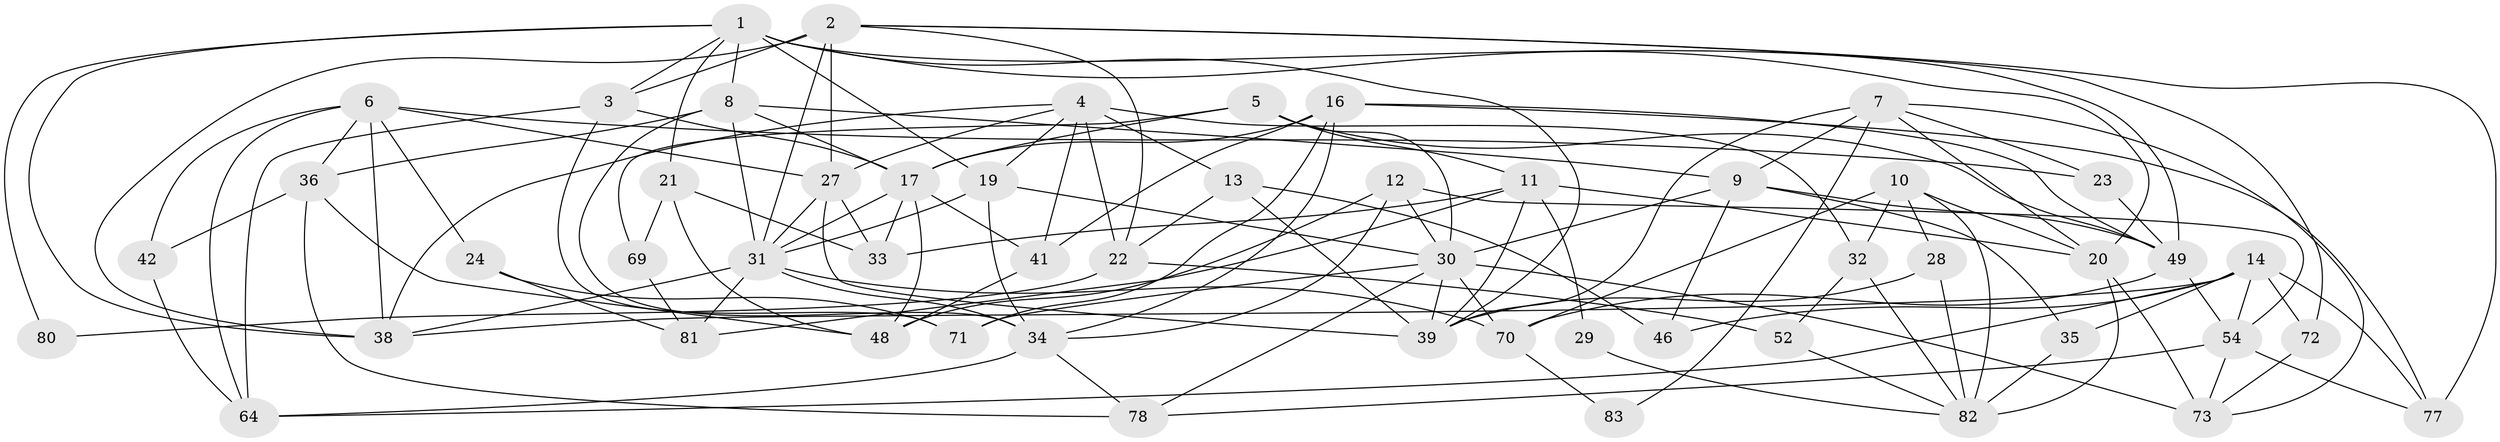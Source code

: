 // Generated by graph-tools (version 1.1) at 2025/24/03/03/25 07:24:03]
// undirected, 53 vertices, 134 edges
graph export_dot {
graph [start="1"]
  node [color=gray90,style=filled];
  1 [super="+26"];
  2 [super="+84"];
  3;
  4 [super="+25"];
  5 [super="+37"];
  6 [super="+18"];
  7 [super="+50"];
  8 [super="+51"];
  9 [super="+47"];
  10 [super="+15"];
  11 [super="+62"];
  12;
  13;
  14 [super="+75"];
  16 [super="+74"];
  17 [super="+56"];
  19 [super="+65"];
  20 [super="+43"];
  21;
  22 [super="+63"];
  23 [super="+40"];
  24;
  27 [super="+55"];
  28;
  29;
  30 [super="+60"];
  31 [super="+44"];
  32 [super="+67"];
  33;
  34 [super="+45"];
  35;
  36 [super="+59"];
  38 [super="+57"];
  39 [super="+53"];
  41 [super="+58"];
  42;
  46;
  48 [super="+68"];
  49 [super="+61"];
  52;
  54 [super="+79"];
  64 [super="+66"];
  69;
  70 [super="+86"];
  71;
  72;
  73 [super="+76"];
  77;
  78;
  80;
  81;
  82 [super="+85"];
  83;
  1 -- 39;
  1 -- 3;
  1 -- 21;
  1 -- 80;
  1 -- 20;
  1 -- 49 [weight=2];
  1 -- 19;
  1 -- 38;
  1 -- 8;
  2 -- 3;
  2 -- 77;
  2 -- 31;
  2 -- 72;
  2 -- 27;
  2 -- 22;
  2 -- 38;
  3 -- 71;
  3 -- 17;
  3 -- 64;
  4 -- 13;
  4 -- 32;
  4 -- 27;
  4 -- 22 [weight=2];
  4 -- 41;
  4 -- 19;
  4 -- 38;
  5 -- 69;
  5 -- 11;
  5 -- 49;
  5 -- 17;
  5 -- 30;
  6 -- 27;
  6 -- 64;
  6 -- 24;
  6 -- 42;
  6 -- 36;
  6 -- 38;
  6 -- 23;
  7 -- 20;
  7 -- 83;
  7 -- 23;
  7 -- 9;
  7 -- 73;
  7 -- 39;
  8 -- 17;
  8 -- 34;
  8 -- 36;
  8 -- 9;
  8 -- 31;
  9 -- 49;
  9 -- 30;
  9 -- 35;
  9 -- 46;
  10 -- 28;
  10 -- 82;
  10 -- 70;
  10 -- 32;
  10 -- 20;
  11 -- 39;
  11 -- 81;
  11 -- 29;
  11 -- 33;
  11 -- 20 [weight=2];
  12 -- 48;
  12 -- 30;
  12 -- 34;
  12 -- 54;
  13 -- 46;
  13 -- 22;
  13 -- 39;
  14 -- 64;
  14 -- 35;
  14 -- 77;
  14 -- 54;
  14 -- 72;
  14 -- 46;
  14 -- 38;
  16 -- 34;
  16 -- 77;
  16 -- 71;
  16 -- 17;
  16 -- 49;
  16 -- 41;
  17 -- 33;
  17 -- 31;
  17 -- 41;
  17 -- 48;
  19 -- 30;
  19 -- 31;
  19 -- 34;
  20 -- 82;
  20 -- 73 [weight=2];
  21 -- 33;
  21 -- 48;
  21 -- 69;
  22 -- 52;
  22 -- 80;
  23 -- 49;
  24 -- 81;
  24 -- 71;
  27 -- 33;
  27 -- 31;
  27 -- 39;
  28 -- 39;
  28 -- 82;
  29 -- 82;
  30 -- 78;
  30 -- 70;
  30 -- 39;
  30 -- 71;
  30 -- 73;
  31 -- 38;
  31 -- 70;
  31 -- 81;
  31 -- 34;
  32 -- 82;
  32 -- 52;
  34 -- 78;
  34 -- 64;
  35 -- 82;
  36 -- 78;
  36 -- 42;
  36 -- 48;
  41 -- 48;
  42 -- 64;
  49 -- 70;
  49 -- 54;
  52 -- 82;
  54 -- 78;
  54 -- 73;
  54 -- 77;
  69 -- 81;
  70 -- 83;
  72 -- 73;
}
